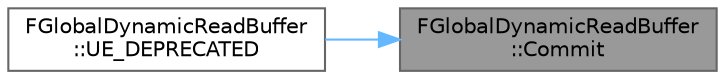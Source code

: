 digraph "FGlobalDynamicReadBuffer::Commit"
{
 // INTERACTIVE_SVG=YES
 // LATEX_PDF_SIZE
  bgcolor="transparent";
  edge [fontname=Helvetica,fontsize=10,labelfontname=Helvetica,labelfontsize=10];
  node [fontname=Helvetica,fontsize=10,shape=box,height=0.2,width=0.4];
  rankdir="RL";
  Node1 [id="Node000001",label="FGlobalDynamicReadBuffer\l::Commit",height=0.2,width=0.4,color="gray40", fillcolor="grey60", style="filled", fontcolor="black",tooltip="Commits allocated memory to the GPU."];
  Node1 -> Node2 [id="edge1_Node000001_Node000002",dir="back",color="steelblue1",style="solid",tooltip=" "];
  Node2 [id="Node000002",label="FGlobalDynamicReadBuffer\l::UE_DEPRECATED",height=0.2,width=0.4,color="grey40", fillcolor="white", style="filled",URL="$d1/d0e/classFGlobalDynamicReadBuffer.html#a39c63a944ca41f88a0b4df031cf0b75c",tooltip=" "];
}
